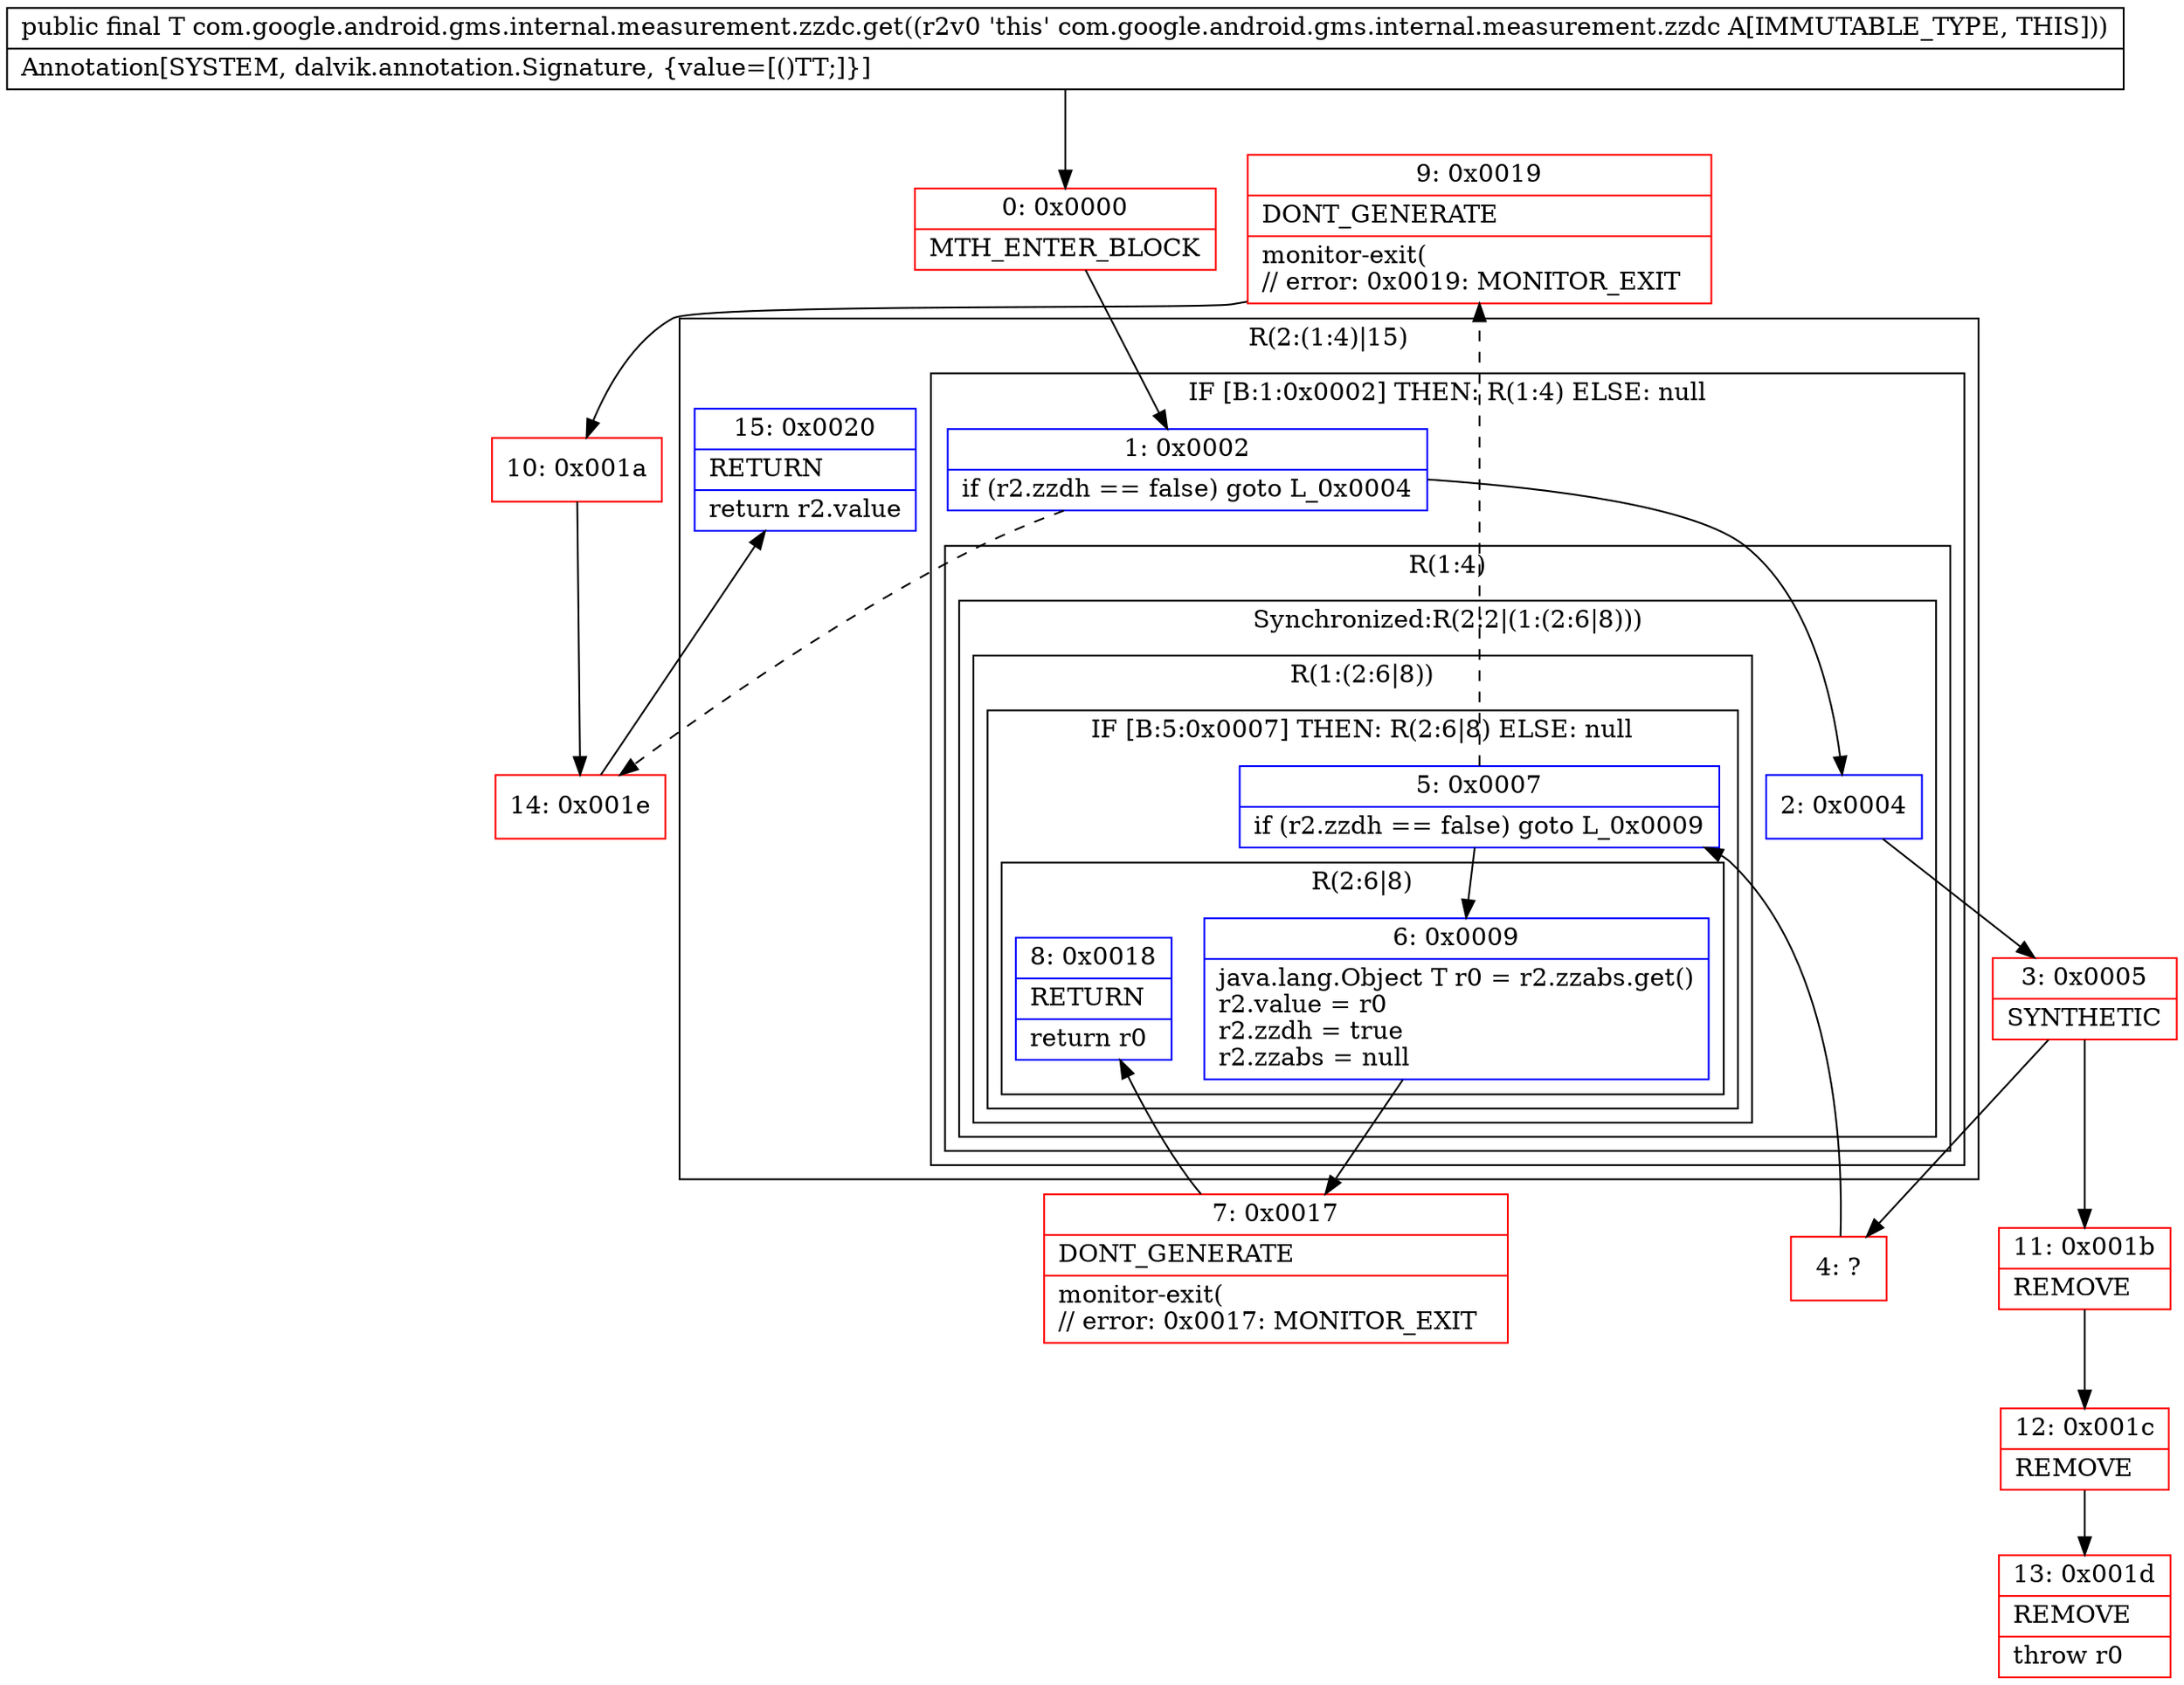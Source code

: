 digraph "CFG forcom.google.android.gms.internal.measurement.zzdc.get()Ljava\/lang\/Object;" {
subgraph cluster_Region_699963757 {
label = "R(2:(1:4)|15)";
node [shape=record,color=blue];
subgraph cluster_IfRegion_414097394 {
label = "IF [B:1:0x0002] THEN: R(1:4) ELSE: null";
node [shape=record,color=blue];
Node_1 [shape=record,label="{1\:\ 0x0002|if (r2.zzdh == false) goto L_0x0004\l}"];
subgraph cluster_Region_1027261394 {
label = "R(1:4)";
node [shape=record,color=blue];
subgraph cluster_SynchronizedRegion_376544835 {
label = "Synchronized:R(2:2|(1:(2:6|8)))";
node [shape=record,color=blue];
Node_2 [shape=record,label="{2\:\ 0x0004}"];
subgraph cluster_Region_2079268369 {
label = "R(1:(2:6|8))";
node [shape=record,color=blue];
subgraph cluster_IfRegion_391274385 {
label = "IF [B:5:0x0007] THEN: R(2:6|8) ELSE: null";
node [shape=record,color=blue];
Node_5 [shape=record,label="{5\:\ 0x0007|if (r2.zzdh == false) goto L_0x0009\l}"];
subgraph cluster_Region_133597807 {
label = "R(2:6|8)";
node [shape=record,color=blue];
Node_6 [shape=record,label="{6\:\ 0x0009|java.lang.Object T r0 = r2.zzabs.get()\lr2.value = r0\lr2.zzdh = true\lr2.zzabs = null\l}"];
Node_8 [shape=record,label="{8\:\ 0x0018|RETURN\l|return r0\l}"];
}
}
}
}
}
}
Node_15 [shape=record,label="{15\:\ 0x0020|RETURN\l|return r2.value\l}"];
}
Node_0 [shape=record,color=red,label="{0\:\ 0x0000|MTH_ENTER_BLOCK\l}"];
Node_3 [shape=record,color=red,label="{3\:\ 0x0005|SYNTHETIC\l}"];
Node_4 [shape=record,color=red,label="{4\:\ ?}"];
Node_7 [shape=record,color=red,label="{7\:\ 0x0017|DONT_GENERATE\l|monitor\-exit(\l\/\/ error: 0x0017: MONITOR_EXIT  \l}"];
Node_9 [shape=record,color=red,label="{9\:\ 0x0019|DONT_GENERATE\l|monitor\-exit(\l\/\/ error: 0x0019: MONITOR_EXIT  \l}"];
Node_10 [shape=record,color=red,label="{10\:\ 0x001a}"];
Node_11 [shape=record,color=red,label="{11\:\ 0x001b|REMOVE\l}"];
Node_12 [shape=record,color=red,label="{12\:\ 0x001c|REMOVE\l}"];
Node_13 [shape=record,color=red,label="{13\:\ 0x001d|REMOVE\l|throw r0\l}"];
Node_14 [shape=record,color=red,label="{14\:\ 0x001e}"];
MethodNode[shape=record,label="{public final T com.google.android.gms.internal.measurement.zzdc.get((r2v0 'this' com.google.android.gms.internal.measurement.zzdc A[IMMUTABLE_TYPE, THIS]))  | Annotation[SYSTEM, dalvik.annotation.Signature, \{value=[()TT;]\}]\l}"];
MethodNode -> Node_0;
Node_1 -> Node_2;
Node_1 -> Node_14[style=dashed];
Node_2 -> Node_3;
Node_5 -> Node_6;
Node_5 -> Node_9[style=dashed];
Node_6 -> Node_7;
Node_0 -> Node_1;
Node_3 -> Node_4;
Node_3 -> Node_11;
Node_4 -> Node_5;
Node_7 -> Node_8;
Node_9 -> Node_10;
Node_10 -> Node_14;
Node_11 -> Node_12;
Node_12 -> Node_13;
Node_14 -> Node_15;
}

